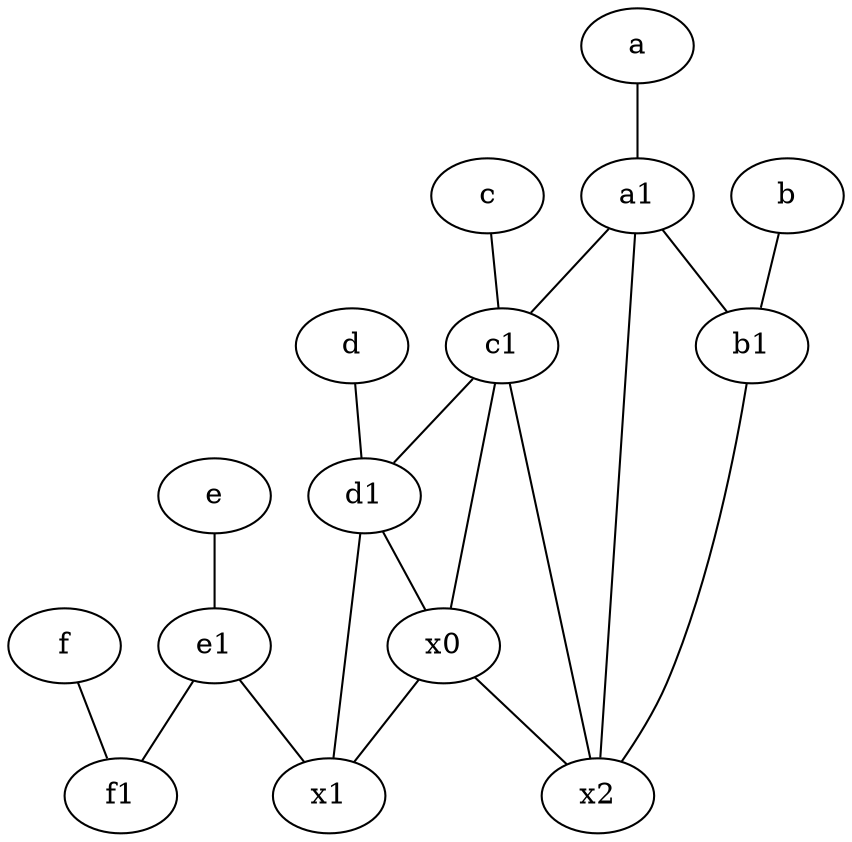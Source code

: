 graph {
	node [labelfontsize=50]
	e [labelfontsize=50 pos="7,9!"]
	x0 [labelfontsize=50]
	a [labelfontsize=50 pos="8,2!"]
	f1 [labelfontsize=50 pos="3,8!"]
	c1 [labelfontsize=50 pos="4.5,3!"]
	a1 [labelfontsize=50 pos="8,3!"]
	x2 [labelfontsize=50]
	d1 [labelfontsize=50 pos="3,5!"]
	d [labelfontsize=50 pos="2,5!"]
	c [labelfontsize=50 pos="4.5,2!"]
	e1 [labelfontsize=50 pos="7,7!"]
	x1 [labelfontsize=50]
	f [labelfontsize=50 pos="3,9!"]
	b [labelfontsize=50 pos="10,4!"]
	b1 [labelfontsize=50 pos="9,4!"]
	d1 -- x1
	a1 -- c1
	e1 -- x1
	d -- d1
	b -- b1
	x0 -- x1
	x0 -- x2
	a1 -- b1
	a -- a1
	e -- e1
	e1 -- f1
	c1 -- d1
	c -- c1
	f -- f1
	d1 -- x0
	c1 -- x2
	c1 -- x0
	b1 -- x2
	a1 -- x2
}
